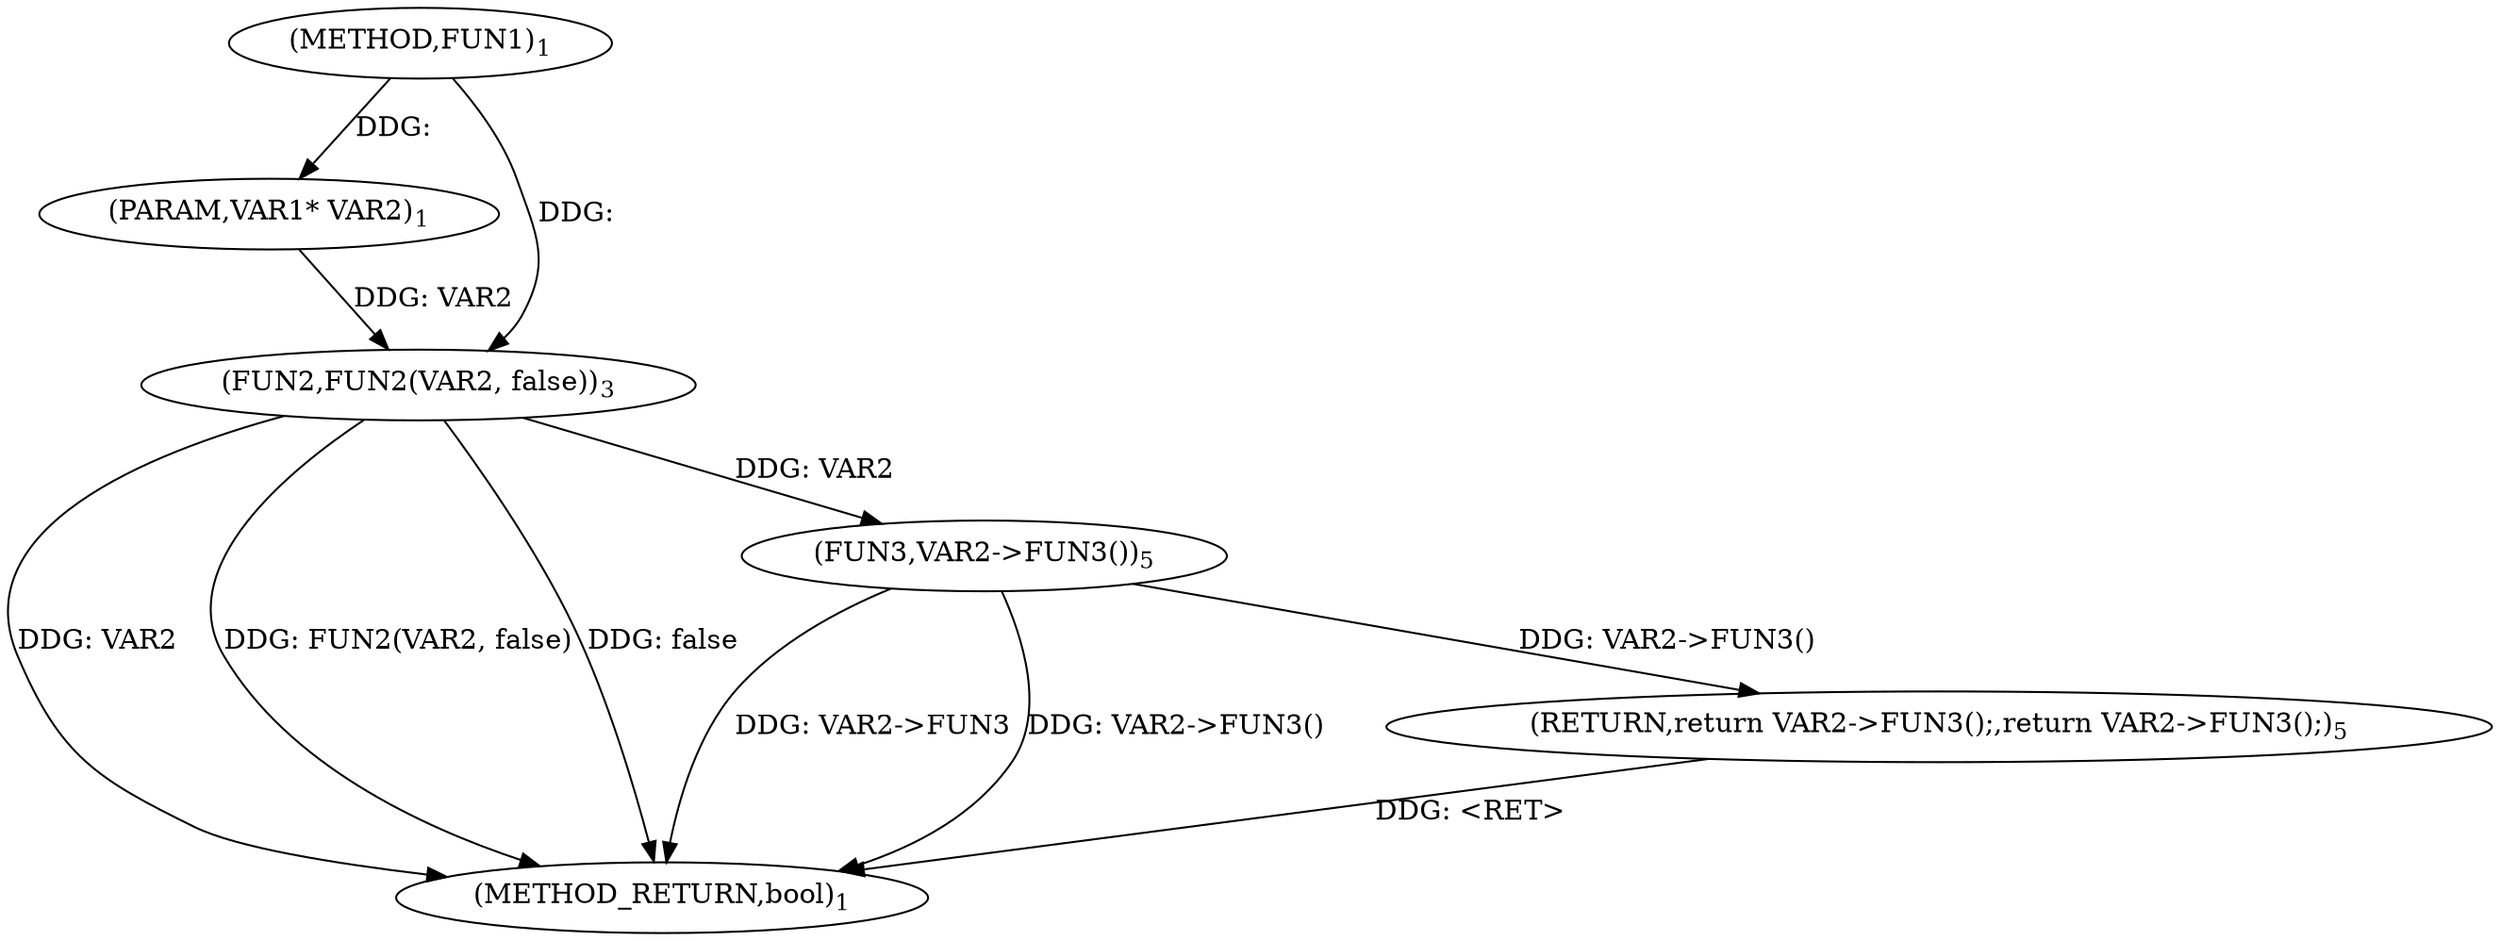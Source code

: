 digraph "FUN1" {  
"8" [label = <(METHOD,FUN1)<SUB>1</SUB>> ]
"19" [label = <(METHOD_RETURN,bool)<SUB>1</SUB>> ]
"9" [label = <(PARAM,VAR1* VAR2)<SUB>1</SUB>> ]
"11" [label = <(FUN2,FUN2(VAR2, false))<SUB>3</SUB>> ]
"14" [label = <(RETURN,return VAR2-&gt;FUN3();,return VAR2-&gt;FUN3();)<SUB>5</SUB>> ]
"15" [label = <(FUN3,VAR2-&gt;FUN3())<SUB>5</SUB>> ]
  "14" -> "19"  [ label = "DDG: &lt;RET&gt;"] 
  "11" -> "19"  [ label = "DDG: VAR2"] 
  "11" -> "19"  [ label = "DDG: FUN2(VAR2, false)"] 
  "15" -> "19"  [ label = "DDG: VAR2-&gt;FUN3"] 
  "15" -> "19"  [ label = "DDG: VAR2-&gt;FUN3()"] 
  "11" -> "19"  [ label = "DDG: false"] 
  "8" -> "9"  [ label = "DDG: "] 
  "15" -> "14"  [ label = "DDG: VAR2-&gt;FUN3()"] 
  "9" -> "11"  [ label = "DDG: VAR2"] 
  "8" -> "11"  [ label = "DDG: "] 
  "11" -> "15"  [ label = "DDG: VAR2"] 
}
